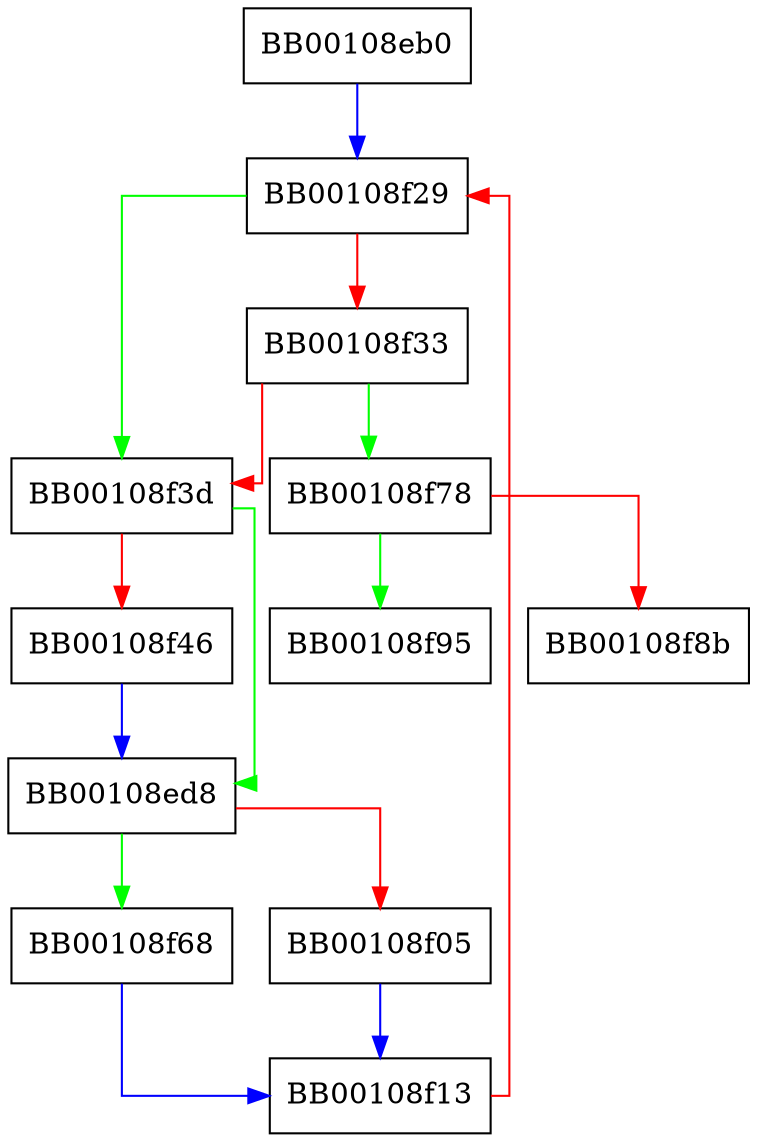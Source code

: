 digraph FUN_00108eb0 {
  node [shape="box"];
  graph [splines=ortho];
  BB00108eb0 -> BB00108f29 [color="blue"];
  BB00108ed8 -> BB00108f68 [color="green"];
  BB00108ed8 -> BB00108f05 [color="red"];
  BB00108f05 -> BB00108f13 [color="blue"];
  BB00108f13 -> BB00108f29 [color="red"];
  BB00108f29 -> BB00108f3d [color="green"];
  BB00108f29 -> BB00108f33 [color="red"];
  BB00108f33 -> BB00108f78 [color="green"];
  BB00108f33 -> BB00108f3d [color="red"];
  BB00108f3d -> BB00108ed8 [color="green"];
  BB00108f3d -> BB00108f46 [color="red"];
  BB00108f46 -> BB00108ed8 [color="blue"];
  BB00108f68 -> BB00108f13 [color="blue"];
  BB00108f78 -> BB00108f95 [color="green"];
  BB00108f78 -> BB00108f8b [color="red"];
}